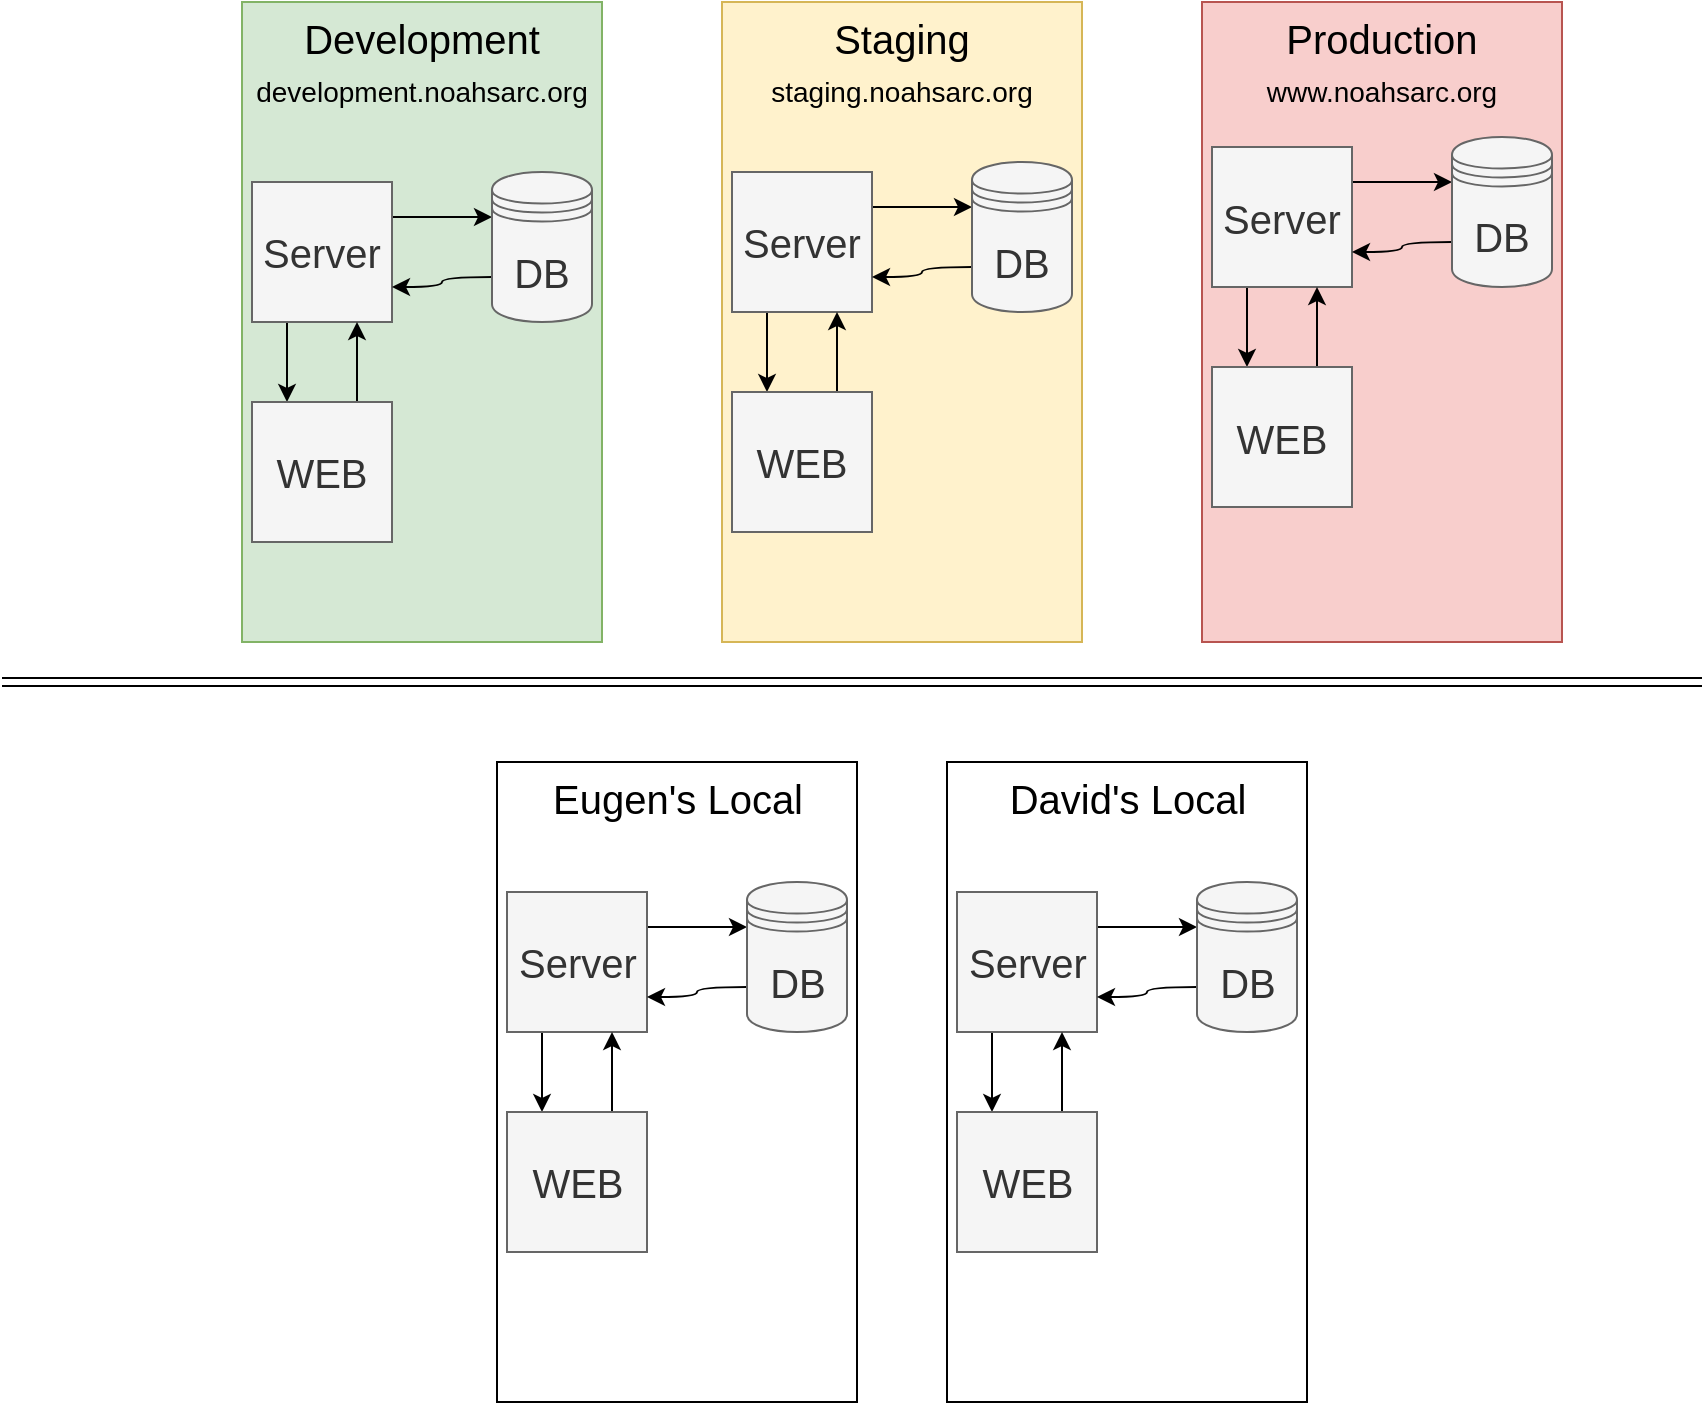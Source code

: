 <mxfile version="10.6.0" type="github"><diagram id="B9zFHNPqRL9oWLPsjDFG" name="Page-1"><mxGraphModel dx="984" dy="832" grid="1" gridSize="10" guides="1" tooltips="1" connect="1" arrows="1" fold="1" page="1" pageScale="1" pageWidth="850" pageHeight="1100" math="0" shadow="0"><root><mxCell id="0"/><mxCell id="1" parent="0"/><mxCell id="D6lDV9Eq8_Ko14gJ0Dci-2" value="Development&lt;font style=&quot;font-size: 8px&quot;&gt;&lt;br&gt;&lt;/font&gt;&lt;font style=&quot;font-size: 14px&quot;&gt;development.noahsarc.org&lt;/font&gt;&lt;br&gt;" style="rounded=0;whiteSpace=wrap;html=1;verticalAlign=top;fontSize=20;fillColor=#d5e8d4;strokeColor=#82b366;" vertex="1" parent="1"><mxGeometry x="120" y="30" width="180" height="320" as="geometry"/></mxCell><mxCell id="D6lDV9Eq8_Ko14gJ0Dci-7" value="Staging&lt;br&gt;&lt;span&gt;&lt;font style=&quot;font-size: 14px&quot;&gt;staging.noahsarc.org&lt;/font&gt;&lt;/span&gt;&lt;br&gt;" style="rounded=0;whiteSpace=wrap;html=1;verticalAlign=top;fontSize=20;fillColor=#fff2cc;strokeColor=#d6b656;" vertex="1" parent="1"><mxGeometry x="360" y="30" width="180" height="320" as="geometry"/></mxCell><mxCell id="D6lDV9Eq8_Ko14gJ0Dci-8" value="Production&lt;br&gt;&lt;span&gt;&lt;font style=&quot;font-size: 14px&quot;&gt;www.noahsarc.org&lt;/font&gt;&lt;/span&gt;&lt;br&gt;" style="rounded=0;whiteSpace=wrap;html=1;verticalAlign=top;fontSize=20;labelBackgroundColor=none;fillColor=#f8cecc;strokeColor=#b85450;" vertex="1" parent="1"><mxGeometry x="600" y="30" width="180" height="320" as="geometry"/></mxCell><mxCell id="D6lDV9Eq8_Ko14gJ0Dci-9" value="Eugen's Local" style="rounded=0;whiteSpace=wrap;html=1;verticalAlign=top;fontSize=20;" vertex="1" parent="1"><mxGeometry x="247.5" y="410" width="180" height="320" as="geometry"/></mxCell><mxCell id="D6lDV9Eq8_Ko14gJ0Dci-16" style="edgeStyle=orthogonalEdgeStyle;rounded=0;orthogonalLoop=1;jettySize=auto;html=1;exitX=0.25;exitY=1;exitDx=0;exitDy=0;entryX=0.25;entryY=0;entryDx=0;entryDy=0;fontSize=20;fontColor=#FF0000;" edge="1" parent="1" source="D6lDV9Eq8_Ko14gJ0Dci-10" target="D6lDV9Eq8_Ko14gJ0Dci-15"><mxGeometry relative="1" as="geometry"/></mxCell><mxCell id="D6lDV9Eq8_Ko14gJ0Dci-18" style="edgeStyle=orthogonalEdgeStyle;orthogonalLoop=1;jettySize=auto;html=1;exitX=1;exitY=0.25;exitDx=0;exitDy=0;entryX=0;entryY=0.3;entryDx=0;entryDy=0;fontSize=20;fontColor=#FF0000;curved=1;" edge="1" parent="1" source="D6lDV9Eq8_Ko14gJ0Dci-10" target="D6lDV9Eq8_Ko14gJ0Dci-11"><mxGeometry relative="1" as="geometry"/></mxCell><mxCell id="D6lDV9Eq8_Ko14gJ0Dci-10" value="Server" style="whiteSpace=wrap;html=1;aspect=fixed;labelBackgroundColor=none;fontSize=20;fontColor=#333333;fillColor=#f5f5f5;strokeColor=#666666;" vertex="1" parent="1"><mxGeometry x="605" y="102.5" width="70" height="70" as="geometry"/></mxCell><mxCell id="D6lDV9Eq8_Ko14gJ0Dci-19" style="edgeStyle=orthogonalEdgeStyle;orthogonalLoop=1;jettySize=auto;html=1;exitX=0;exitY=0.7;exitDx=0;exitDy=0;entryX=1;entryY=0.75;entryDx=0;entryDy=0;fontSize=20;fontColor=#FF0000;curved=1;" edge="1" parent="1" source="D6lDV9Eq8_Ko14gJ0Dci-11" target="D6lDV9Eq8_Ko14gJ0Dci-10"><mxGeometry relative="1" as="geometry"/></mxCell><mxCell id="D6lDV9Eq8_Ko14gJ0Dci-11" value="DB" style="shape=datastore;whiteSpace=wrap;html=1;labelBackgroundColor=none;fontSize=20;fontColor=#333333;fillColor=#f5f5f5;strokeColor=#666666;" vertex="1" parent="1"><mxGeometry x="725" y="97.5" width="50" height="75" as="geometry"/></mxCell><mxCell id="D6lDV9Eq8_Ko14gJ0Dci-17" style="edgeStyle=orthogonalEdgeStyle;rounded=0;orthogonalLoop=1;jettySize=auto;html=1;exitX=0.75;exitY=0;exitDx=0;exitDy=0;entryX=0.75;entryY=1;entryDx=0;entryDy=0;fontSize=20;fontColor=#FF0000;" edge="1" parent="1" source="D6lDV9Eq8_Ko14gJ0Dci-15" target="D6lDV9Eq8_Ko14gJ0Dci-10"><mxGeometry relative="1" as="geometry"/></mxCell><mxCell id="D6lDV9Eq8_Ko14gJ0Dci-15" value="WEB" style="whiteSpace=wrap;html=1;aspect=fixed;labelBackgroundColor=none;fontSize=20;fontColor=#333333;fillColor=#f5f5f5;strokeColor=#666666;" vertex="1" parent="1"><mxGeometry x="605" y="212.5" width="70" height="70" as="geometry"/></mxCell><mxCell id="D6lDV9Eq8_Ko14gJ0Dci-20" style="edgeStyle=orthogonalEdgeStyle;rounded=0;orthogonalLoop=1;jettySize=auto;html=1;exitX=0.25;exitY=1;exitDx=0;exitDy=0;entryX=0.25;entryY=0;entryDx=0;entryDy=0;fontSize=20;fontColor=#FF0000;" edge="1" parent="1" source="D6lDV9Eq8_Ko14gJ0Dci-22" target="D6lDV9Eq8_Ko14gJ0Dci-26"><mxGeometry relative="1" as="geometry"/></mxCell><mxCell id="D6lDV9Eq8_Ko14gJ0Dci-21" style="edgeStyle=orthogonalEdgeStyle;orthogonalLoop=1;jettySize=auto;html=1;exitX=1;exitY=0.25;exitDx=0;exitDy=0;entryX=0;entryY=0.3;entryDx=0;entryDy=0;fontSize=20;fontColor=#FF0000;curved=1;" edge="1" parent="1" source="D6lDV9Eq8_Ko14gJ0Dci-22" target="D6lDV9Eq8_Ko14gJ0Dci-24"><mxGeometry relative="1" as="geometry"/></mxCell><mxCell id="D6lDV9Eq8_Ko14gJ0Dci-22" value="Server" style="whiteSpace=wrap;html=1;aspect=fixed;labelBackgroundColor=none;fontSize=20;fontColor=#333333;fillColor=#f5f5f5;strokeColor=#666666;" vertex="1" parent="1"><mxGeometry x="365" y="115" width="70" height="70" as="geometry"/></mxCell><mxCell id="D6lDV9Eq8_Ko14gJ0Dci-23" style="edgeStyle=orthogonalEdgeStyle;orthogonalLoop=1;jettySize=auto;html=1;exitX=0;exitY=0.7;exitDx=0;exitDy=0;entryX=1;entryY=0.75;entryDx=0;entryDy=0;fontSize=20;fontColor=#FF0000;curved=1;" edge="1" parent="1" source="D6lDV9Eq8_Ko14gJ0Dci-24" target="D6lDV9Eq8_Ko14gJ0Dci-22"><mxGeometry relative="1" as="geometry"/></mxCell><mxCell id="D6lDV9Eq8_Ko14gJ0Dci-24" value="DB" style="shape=datastore;whiteSpace=wrap;html=1;labelBackgroundColor=none;fontSize=20;fontColor=#333333;fillColor=#f5f5f5;strokeColor=#666666;" vertex="1" parent="1"><mxGeometry x="485" y="110" width="50" height="75" as="geometry"/></mxCell><mxCell id="D6lDV9Eq8_Ko14gJ0Dci-25" style="edgeStyle=orthogonalEdgeStyle;rounded=0;orthogonalLoop=1;jettySize=auto;html=1;exitX=0.75;exitY=0;exitDx=0;exitDy=0;entryX=0.75;entryY=1;entryDx=0;entryDy=0;fontSize=20;fontColor=#FF0000;" edge="1" parent="1" source="D6lDV9Eq8_Ko14gJ0Dci-26" target="D6lDV9Eq8_Ko14gJ0Dci-22"><mxGeometry relative="1" as="geometry"/></mxCell><mxCell id="D6lDV9Eq8_Ko14gJ0Dci-26" value="WEB" style="whiteSpace=wrap;html=1;aspect=fixed;labelBackgroundColor=none;fontSize=20;fontColor=#333333;fillColor=#f5f5f5;strokeColor=#666666;" vertex="1" parent="1"><mxGeometry x="365" y="225" width="70" height="70" as="geometry"/></mxCell><mxCell id="D6lDV9Eq8_Ko14gJ0Dci-27" style="edgeStyle=orthogonalEdgeStyle;rounded=0;orthogonalLoop=1;jettySize=auto;html=1;exitX=0.25;exitY=1;exitDx=0;exitDy=0;entryX=0.25;entryY=0;entryDx=0;entryDy=0;fontSize=20;fontColor=#FF0000;" edge="1" parent="1" source="D6lDV9Eq8_Ko14gJ0Dci-29" target="D6lDV9Eq8_Ko14gJ0Dci-33"><mxGeometry relative="1" as="geometry"/></mxCell><mxCell id="D6lDV9Eq8_Ko14gJ0Dci-28" style="edgeStyle=orthogonalEdgeStyle;orthogonalLoop=1;jettySize=auto;html=1;exitX=1;exitY=0.25;exitDx=0;exitDy=0;entryX=0;entryY=0.3;entryDx=0;entryDy=0;fontSize=20;fontColor=#FF0000;curved=1;" edge="1" parent="1" source="D6lDV9Eq8_Ko14gJ0Dci-29" target="D6lDV9Eq8_Ko14gJ0Dci-31"><mxGeometry relative="1" as="geometry"/></mxCell><mxCell id="D6lDV9Eq8_Ko14gJ0Dci-29" value="Server" style="whiteSpace=wrap;html=1;aspect=fixed;labelBackgroundColor=none;fontSize=20;fontColor=#333333;fillColor=#f5f5f5;strokeColor=#666666;" vertex="1" parent="1"><mxGeometry x="125" y="120" width="70" height="70" as="geometry"/></mxCell><mxCell id="D6lDV9Eq8_Ko14gJ0Dci-30" style="edgeStyle=orthogonalEdgeStyle;orthogonalLoop=1;jettySize=auto;html=1;exitX=0;exitY=0.7;exitDx=0;exitDy=0;entryX=1;entryY=0.75;entryDx=0;entryDy=0;fontSize=20;fontColor=#FF0000;curved=1;" edge="1" parent="1" source="D6lDV9Eq8_Ko14gJ0Dci-31" target="D6lDV9Eq8_Ko14gJ0Dci-29"><mxGeometry relative="1" as="geometry"/></mxCell><mxCell id="D6lDV9Eq8_Ko14gJ0Dci-31" value="DB" style="shape=datastore;whiteSpace=wrap;html=1;labelBackgroundColor=none;fontSize=20;fontColor=#333333;fillColor=#f5f5f5;strokeColor=#666666;" vertex="1" parent="1"><mxGeometry x="245" y="115" width="50" height="75" as="geometry"/></mxCell><mxCell id="D6lDV9Eq8_Ko14gJ0Dci-32" style="edgeStyle=orthogonalEdgeStyle;rounded=0;orthogonalLoop=1;jettySize=auto;html=1;exitX=0.75;exitY=0;exitDx=0;exitDy=0;entryX=0.75;entryY=1;entryDx=0;entryDy=0;fontSize=20;fontColor=#FF0000;" edge="1" parent="1" source="D6lDV9Eq8_Ko14gJ0Dci-33" target="D6lDV9Eq8_Ko14gJ0Dci-29"><mxGeometry relative="1" as="geometry"/></mxCell><mxCell id="D6lDV9Eq8_Ko14gJ0Dci-33" value="WEB" style="whiteSpace=wrap;html=1;aspect=fixed;labelBackgroundColor=none;fontSize=20;fontColor=#333333;fillColor=#f5f5f5;strokeColor=#666666;" vertex="1" parent="1"><mxGeometry x="125" y="230" width="70" height="70" as="geometry"/></mxCell><mxCell id="D6lDV9Eq8_Ko14gJ0Dci-34" value="" style="shape=link;html=1;fontSize=20;fontColor=#FF0000;" edge="1" parent="1"><mxGeometry width="50" height="50" relative="1" as="geometry"><mxPoint y="370" as="sourcePoint"/><mxPoint x="850" y="370" as="targetPoint"/></mxGeometry></mxCell><mxCell id="D6lDV9Eq8_Ko14gJ0Dci-35" style="edgeStyle=orthogonalEdgeStyle;rounded=0;orthogonalLoop=1;jettySize=auto;html=1;exitX=0.25;exitY=1;exitDx=0;exitDy=0;entryX=0.25;entryY=0;entryDx=0;entryDy=0;fontSize=20;fontColor=#FF0000;" edge="1" parent="1" source="D6lDV9Eq8_Ko14gJ0Dci-37" target="D6lDV9Eq8_Ko14gJ0Dci-41"><mxGeometry relative="1" as="geometry"/></mxCell><mxCell id="D6lDV9Eq8_Ko14gJ0Dci-36" style="edgeStyle=orthogonalEdgeStyle;orthogonalLoop=1;jettySize=auto;html=1;exitX=1;exitY=0.25;exitDx=0;exitDy=0;entryX=0;entryY=0.3;entryDx=0;entryDy=0;fontSize=20;fontColor=#FF0000;curved=1;" edge="1" parent="1" source="D6lDV9Eq8_Ko14gJ0Dci-37" target="D6lDV9Eq8_Ko14gJ0Dci-39"><mxGeometry relative="1" as="geometry"/></mxCell><mxCell id="D6lDV9Eq8_Ko14gJ0Dci-37" value="Server" style="whiteSpace=wrap;html=1;aspect=fixed;labelBackgroundColor=none;fontSize=20;fontColor=#333333;fillColor=#f5f5f5;strokeColor=#666666;" vertex="1" parent="1"><mxGeometry x="252.5" y="475" width="70" height="70" as="geometry"/></mxCell><mxCell id="D6lDV9Eq8_Ko14gJ0Dci-38" style="edgeStyle=orthogonalEdgeStyle;orthogonalLoop=1;jettySize=auto;html=1;exitX=0;exitY=0.7;exitDx=0;exitDy=0;entryX=1;entryY=0.75;entryDx=0;entryDy=0;fontSize=20;fontColor=#FF0000;curved=1;" edge="1" parent="1" source="D6lDV9Eq8_Ko14gJ0Dci-39" target="D6lDV9Eq8_Ko14gJ0Dci-37"><mxGeometry relative="1" as="geometry"/></mxCell><mxCell id="D6lDV9Eq8_Ko14gJ0Dci-39" value="DB" style="shape=datastore;whiteSpace=wrap;html=1;labelBackgroundColor=none;fontSize=20;fontColor=#333333;fillColor=#f5f5f5;strokeColor=#666666;" vertex="1" parent="1"><mxGeometry x="372.5" y="470" width="50" height="75" as="geometry"/></mxCell><mxCell id="D6lDV9Eq8_Ko14gJ0Dci-40" style="edgeStyle=orthogonalEdgeStyle;rounded=0;orthogonalLoop=1;jettySize=auto;html=1;exitX=0.75;exitY=0;exitDx=0;exitDy=0;entryX=0.75;entryY=1;entryDx=0;entryDy=0;fontSize=20;fontColor=#FF0000;" edge="1" parent="1" source="D6lDV9Eq8_Ko14gJ0Dci-41" target="D6lDV9Eq8_Ko14gJ0Dci-37"><mxGeometry relative="1" as="geometry"/></mxCell><mxCell id="D6lDV9Eq8_Ko14gJ0Dci-41" value="WEB" style="whiteSpace=wrap;html=1;aspect=fixed;labelBackgroundColor=none;fontSize=20;fontColor=#333333;fillColor=#f5f5f5;strokeColor=#666666;" vertex="1" parent="1"><mxGeometry x="252.5" y="585" width="70" height="70" as="geometry"/></mxCell><mxCell id="D6lDV9Eq8_Ko14gJ0Dci-42" value="David's Local" style="rounded=0;whiteSpace=wrap;html=1;verticalAlign=top;fontSize=20;" vertex="1" parent="1"><mxGeometry x="472.5" y="410" width="180" height="320" as="geometry"/></mxCell><mxCell id="D6lDV9Eq8_Ko14gJ0Dci-43" style="edgeStyle=orthogonalEdgeStyle;rounded=0;orthogonalLoop=1;jettySize=auto;html=1;exitX=0.25;exitY=1;exitDx=0;exitDy=0;entryX=0.25;entryY=0;entryDx=0;entryDy=0;fontSize=20;fontColor=#FF0000;" edge="1" parent="1" source="D6lDV9Eq8_Ko14gJ0Dci-45" target="D6lDV9Eq8_Ko14gJ0Dci-49"><mxGeometry relative="1" as="geometry"/></mxCell><mxCell id="D6lDV9Eq8_Ko14gJ0Dci-44" style="edgeStyle=orthogonalEdgeStyle;orthogonalLoop=1;jettySize=auto;html=1;exitX=1;exitY=0.25;exitDx=0;exitDy=0;entryX=0;entryY=0.3;entryDx=0;entryDy=0;fontSize=20;fontColor=#FF0000;curved=1;" edge="1" parent="1" source="D6lDV9Eq8_Ko14gJ0Dci-45" target="D6lDV9Eq8_Ko14gJ0Dci-47"><mxGeometry relative="1" as="geometry"/></mxCell><mxCell id="D6lDV9Eq8_Ko14gJ0Dci-45" value="Server" style="whiteSpace=wrap;html=1;aspect=fixed;labelBackgroundColor=none;fontSize=20;fontColor=#333333;fillColor=#f5f5f5;strokeColor=#666666;" vertex="1" parent="1"><mxGeometry x="477.5" y="475" width="70" height="70" as="geometry"/></mxCell><mxCell id="D6lDV9Eq8_Ko14gJ0Dci-46" style="edgeStyle=orthogonalEdgeStyle;orthogonalLoop=1;jettySize=auto;html=1;exitX=0;exitY=0.7;exitDx=0;exitDy=0;entryX=1;entryY=0.75;entryDx=0;entryDy=0;fontSize=20;fontColor=#FF0000;curved=1;" edge="1" parent="1" source="D6lDV9Eq8_Ko14gJ0Dci-47" target="D6lDV9Eq8_Ko14gJ0Dci-45"><mxGeometry relative="1" as="geometry"/></mxCell><mxCell id="D6lDV9Eq8_Ko14gJ0Dci-47" value="DB" style="shape=datastore;whiteSpace=wrap;html=1;labelBackgroundColor=none;fontSize=20;fontColor=#333333;fillColor=#f5f5f5;strokeColor=#666666;" vertex="1" parent="1"><mxGeometry x="597.5" y="470" width="50" height="75" as="geometry"/></mxCell><mxCell id="D6lDV9Eq8_Ko14gJ0Dci-48" style="edgeStyle=orthogonalEdgeStyle;rounded=0;orthogonalLoop=1;jettySize=auto;html=1;exitX=0.75;exitY=0;exitDx=0;exitDy=0;entryX=0.75;entryY=1;entryDx=0;entryDy=0;fontSize=20;fontColor=#FF0000;" edge="1" parent="1" source="D6lDV9Eq8_Ko14gJ0Dci-49" target="D6lDV9Eq8_Ko14gJ0Dci-45"><mxGeometry relative="1" as="geometry"/></mxCell><mxCell id="D6lDV9Eq8_Ko14gJ0Dci-49" value="WEB" style="whiteSpace=wrap;html=1;aspect=fixed;labelBackgroundColor=none;fontSize=20;fontColor=#333333;fillColor=#f5f5f5;strokeColor=#666666;" vertex="1" parent="1"><mxGeometry x="477.5" y="585" width="70" height="70" as="geometry"/></mxCell></root></mxGraphModel></diagram></mxfile>